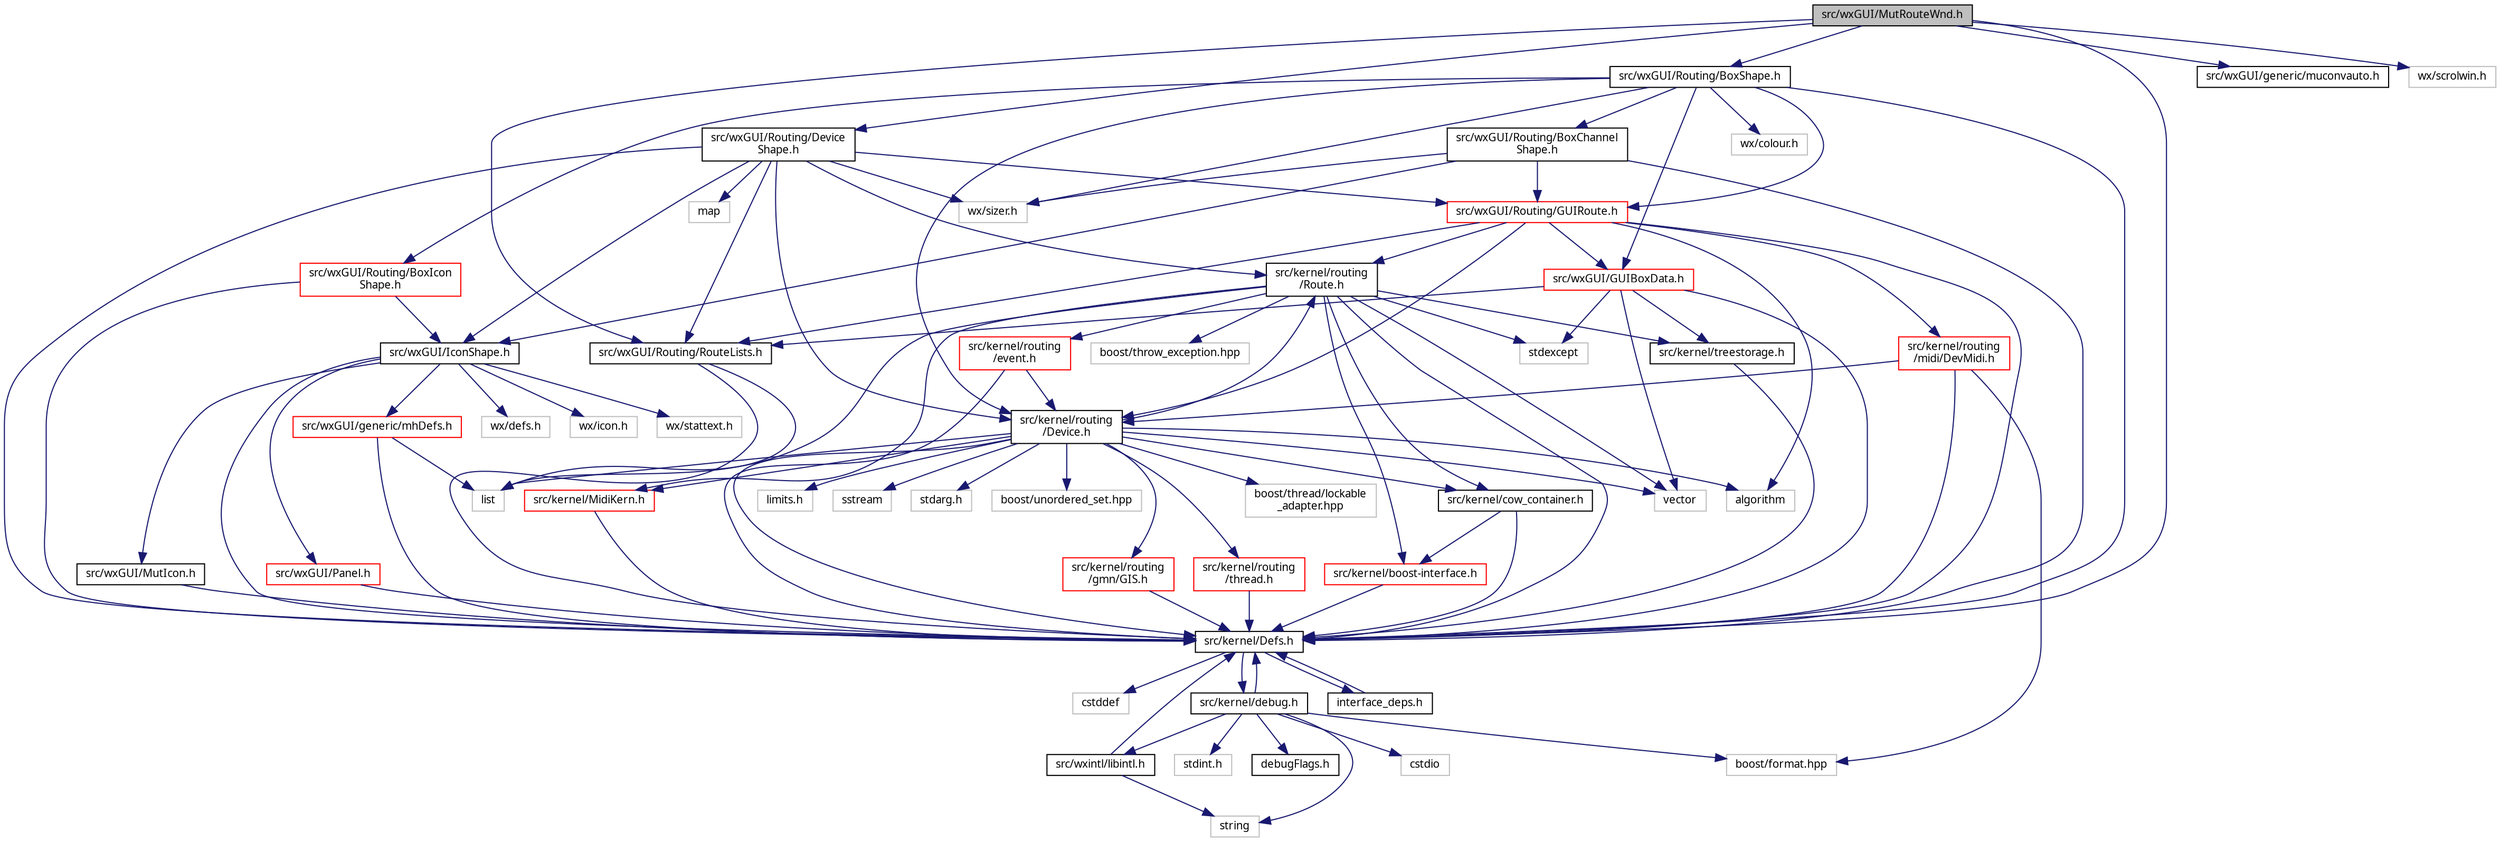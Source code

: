 digraph "src/wxGUI/MutRouteWnd.h"
{
  edge [fontname="Sans",fontsize="10",labelfontname="Sans",labelfontsize="10"];
  node [fontname="Sans",fontsize="10",shape=record];
  Node0 [label="src/wxGUI/MutRouteWnd.h",height=0.2,width=0.4,color="black", fillcolor="grey75", style="filled", fontcolor="black"];
  Node0 -> Node1 [color="midnightblue",fontsize="10",style="solid",fontname="Sans"];
  Node1 [label="src/kernel/Defs.h",height=0.2,width=0.4,color="black", fillcolor="white", style="filled",URL="$d1/d73/Defs_8h.html",tooltip="Common definitions. "];
  Node1 -> Node2 [color="midnightblue",fontsize="10",style="solid",fontname="Sans"];
  Node2 [label="interface_deps.h",height=0.2,width=0.4,color="black", fillcolor="white", style="filled",URL="$de/ddd/interface__deps_8h.html"];
  Node2 -> Node1 [color="midnightblue",fontsize="10",style="solid",fontname="Sans"];
  Node1 -> Node3 [color="midnightblue",fontsize="10",style="solid",fontname="Sans"];
  Node3 [label="cstddef",height=0.2,width=0.4,color="grey75", fillcolor="white", style="filled"];
  Node1 -> Node4 [color="midnightblue",fontsize="10",style="solid",fontname="Sans"];
  Node4 [label="src/kernel/debug.h",height=0.2,width=0.4,color="black", fillcolor="white", style="filled",URL="$db/d16/debug_8h.html"];
  Node4 -> Node1 [color="midnightblue",fontsize="10",style="solid",fontname="Sans"];
  Node4 -> Node5 [color="midnightblue",fontsize="10",style="solid",fontname="Sans"];
  Node5 [label="src/wxintl/libintl.h",height=0.2,width=0.4,color="black", fillcolor="white", style="filled",URL="$d4/d64/libintl_8h.html"];
  Node5 -> Node1 [color="midnightblue",fontsize="10",style="solid",fontname="Sans"];
  Node5 -> Node6 [color="midnightblue",fontsize="10",style="solid",fontname="Sans"];
  Node6 [label="string",height=0.2,width=0.4,color="grey75", fillcolor="white", style="filled"];
  Node4 -> Node6 [color="midnightblue",fontsize="10",style="solid",fontname="Sans"];
  Node4 -> Node7 [color="midnightblue",fontsize="10",style="solid",fontname="Sans"];
  Node7 [label="cstdio",height=0.2,width=0.4,color="grey75", fillcolor="white", style="filled"];
  Node4 -> Node8 [color="midnightblue",fontsize="10",style="solid",fontname="Sans"];
  Node8 [label="boost/format.hpp",height=0.2,width=0.4,color="grey75", fillcolor="white", style="filled"];
  Node4 -> Node9 [color="midnightblue",fontsize="10",style="solid",fontname="Sans"];
  Node9 [label="stdint.h",height=0.2,width=0.4,color="grey75", fillcolor="white", style="filled"];
  Node4 -> Node10 [color="midnightblue",fontsize="10",style="solid",fontname="Sans"];
  Node10 [label="debugFlags.h",height=0.2,width=0.4,color="black", fillcolor="white", style="filled",URL="$d4/dab/debugFlags_8h.html",tooltip="Debug flags for mutabor debug mode. "];
  Node0 -> Node11 [color="midnightblue",fontsize="10",style="solid",fontname="Sans"];
  Node11 [label="src/wxGUI/Routing/RouteLists.h",height=0.2,width=0.4,color="black", fillcolor="white", style="filled",URL="$d4/d70/RouteLists_8h.html"];
  Node11 -> Node1 [color="midnightblue",fontsize="10",style="solid",fontname="Sans"];
  Node11 -> Node12 [color="midnightblue",fontsize="10",style="solid",fontname="Sans"];
  Node12 [label="list",height=0.2,width=0.4,color="grey75", fillcolor="white", style="filled"];
  Node0 -> Node13 [color="midnightblue",fontsize="10",style="solid",fontname="Sans"];
  Node13 [label="src/wxGUI/generic/muconvauto.h",height=0.2,width=0.4,color="black", fillcolor="white", style="filled",URL="$d1/dcd/muconvauto_8h.html",tooltip="Automatic Character set detection and conversion. "];
  Node0 -> Node14 [color="midnightblue",fontsize="10",style="solid",fontname="Sans"];
  Node14 [label="src/wxGUI/Routing/Device\lShape.h",height=0.2,width=0.4,color="black", fillcolor="white", style="filled",URL="$d9/d4d/DeviceShape_8h.html",tooltip="Device shape base class for route window. "];
  Node14 -> Node1 [color="midnightblue",fontsize="10",style="solid",fontname="Sans"];
  Node14 -> Node15 [color="midnightblue",fontsize="10",style="solid",fontname="Sans"];
  Node15 [label="src/wxGUI/IconShape.h",height=0.2,width=0.4,color="black", fillcolor="white", style="filled",URL="$d5/d6f/IconShape_8h.html",tooltip="Icon shape. "];
  Node15 -> Node1 [color="midnightblue",fontsize="10",style="solid",fontname="Sans"];
  Node15 -> Node16 [color="midnightblue",fontsize="10",style="solid",fontname="Sans"];
  Node16 [label="src/wxGUI/generic/mhDefs.h",height=0.2,width=0.4,color="red", fillcolor="white", style="filled",URL="$d0/d68/mhDefs_8h.html"];
  Node16 -> Node1 [color="midnightblue",fontsize="10",style="solid",fontname="Sans"];
  Node16 -> Node12 [color="midnightblue",fontsize="10",style="solid",fontname="Sans"];
  Node15 -> Node32 [color="midnightblue",fontsize="10",style="solid",fontname="Sans"];
  Node32 [label="src/wxGUI/Panel.h",height=0.2,width=0.4,color="red", fillcolor="white", style="filled",URL="$d0/d1d/Panel_8h.html",tooltip="Mutabor Panel. "];
  Node32 -> Node1 [color="midnightblue",fontsize="10",style="solid",fontname="Sans"];
  Node15 -> Node36 [color="midnightblue",fontsize="10",style="solid",fontname="Sans"];
  Node36 [label="src/wxGUI/MutIcon.h",height=0.2,width=0.4,color="black", fillcolor="white", style="filled",URL="$df/d37/MutIcon_8h.html",tooltip="Icon class fixing issues with Mac OS. "];
  Node36 -> Node1 [color="midnightblue",fontsize="10",style="solid",fontname="Sans"];
  Node15 -> Node24 [color="midnightblue",fontsize="10",style="solid",fontname="Sans"];
  Node24 [label="wx/defs.h",height=0.2,width=0.4,color="grey75", fillcolor="white", style="filled"];
  Node15 -> Node37 [color="midnightblue",fontsize="10",style="solid",fontname="Sans"];
  Node37 [label="wx/icon.h",height=0.2,width=0.4,color="grey75", fillcolor="white", style="filled"];
  Node15 -> Node38 [color="midnightblue",fontsize="10",style="solid",fontname="Sans"];
  Node38 [label="wx/stattext.h",height=0.2,width=0.4,color="grey75", fillcolor="white", style="filled"];
  Node14 -> Node39 [color="midnightblue",fontsize="10",style="solid",fontname="Sans"];
  Node39 [label="src/kernel/routing\l/Route.h",height=0.2,width=0.4,color="black", fillcolor="white", style="filled",URL="$d1/d65/Route_8h.html",tooltip="Routing. "];
  Node39 -> Node1 [color="midnightblue",fontsize="10",style="solid",fontname="Sans"];
  Node39 -> Node40 [color="midnightblue",fontsize="10",style="solid",fontname="Sans"];
  Node40 [label="src/kernel/cow_container.h",height=0.2,width=0.4,color="black", fillcolor="white", style="filled",URL="$da/d28/cow__container_8h.html",tooltip="Copy on write container. "];
  Node40 -> Node1 [color="midnightblue",fontsize="10",style="solid",fontname="Sans"];
  Node40 -> Node41 [color="midnightblue",fontsize="10",style="solid",fontname="Sans"];
  Node41 [label="src/kernel/boost-interface.h",height=0.2,width=0.4,color="red", fillcolor="white", style="filled",URL="$d1/da4/boost-interface_8h.html",tooltip="Interface to the boost library. "];
  Node41 -> Node1 [color="midnightblue",fontsize="10",style="solid",fontname="Sans"];
  Node39 -> Node44 [color="midnightblue",fontsize="10",style="solid",fontname="Sans"];
  Node44 [label="src/kernel/MidiKern.h",height=0.2,width=0.4,color="red", fillcolor="white", style="filled",URL="$da/dfd/MidiKern_8h.html"];
  Node44 -> Node1 [color="midnightblue",fontsize="10",style="solid",fontname="Sans"];
  Node39 -> Node46 [color="midnightblue",fontsize="10",style="solid",fontname="Sans"];
  Node46 [label="src/kernel/treestorage.h",height=0.2,width=0.4,color="black", fillcolor="white", style="filled",URL="$db/dbe/treestorage_8h.html",tooltip="abstract class for tree like storage "];
  Node46 -> Node1 [color="midnightblue",fontsize="10",style="solid",fontname="Sans"];
  Node39 -> Node41 [color="midnightblue",fontsize="10",style="solid",fontname="Sans"];
  Node39 -> Node12 [color="midnightblue",fontsize="10",style="solid",fontname="Sans"];
  Node39 -> Node27 [color="midnightblue",fontsize="10",style="solid",fontname="Sans"];
  Node27 [label="vector",height=0.2,width=0.4,color="grey75", fillcolor="white", style="filled"];
  Node39 -> Node47 [color="midnightblue",fontsize="10",style="solid",fontname="Sans"];
  Node47 [label="stdexcept",height=0.2,width=0.4,color="grey75", fillcolor="white", style="filled"];
  Node39 -> Node48 [color="midnightblue",fontsize="10",style="solid",fontname="Sans"];
  Node48 [label="boost/throw_exception.hpp",height=0.2,width=0.4,color="grey75", fillcolor="white", style="filled"];
  Node39 -> Node49 [color="midnightblue",fontsize="10",style="solid",fontname="Sans"];
  Node49 [label="src/kernel/routing\l/event.h",height=0.2,width=0.4,color="red", fillcolor="white", style="filled",URL="$dd/d20/event_8h.html"];
  Node49 -> Node1 [color="midnightblue",fontsize="10",style="solid",fontname="Sans"];
  Node49 -> Node50 [color="midnightblue",fontsize="10",style="solid",fontname="Sans"];
  Node50 [label="src/kernel/routing\l/Device.h",height=0.2,width=0.4,color="black", fillcolor="white", style="filled",URL="$de/d05/Device_8h.html",tooltip="Routing. "];
  Node50 -> Node1 [color="midnightblue",fontsize="10",style="solid",fontname="Sans"];
  Node50 -> Node40 [color="midnightblue",fontsize="10",style="solid",fontname="Sans"];
  Node50 -> Node51 [color="midnightblue",fontsize="10",style="solid",fontname="Sans"];
  Node51 [label="src/kernel/routing\l/gmn/GIS.h",height=0.2,width=0.4,color="red", fillcolor="white", style="filled",URL="$dd/d4d/GIS_8h.html"];
  Node51 -> Node1 [color="midnightblue",fontsize="10",style="solid",fontname="Sans"];
  Node50 -> Node39 [color="midnightblue",fontsize="10",style="solid",fontname="Sans"];
  Node50 -> Node55 [color="midnightblue",fontsize="10",style="solid",fontname="Sans"];
  Node55 [label="src/kernel/routing\l/thread.h",height=0.2,width=0.4,color="red", fillcolor="white", style="filled",URL="$db/dd5/thread_8h.html"];
  Node55 -> Node1 [color="midnightblue",fontsize="10",style="solid",fontname="Sans"];
  Node50 -> Node58 [color="midnightblue",fontsize="10",style="solid",fontname="Sans"];
  Node58 [label="boost/thread/lockable\l_adapter.hpp",height=0.2,width=0.4,color="grey75", fillcolor="white", style="filled"];
  Node50 -> Node44 [color="midnightblue",fontsize="10",style="solid",fontname="Sans"];
  Node50 -> Node27 [color="midnightblue",fontsize="10",style="solid",fontname="Sans"];
  Node50 -> Node12 [color="midnightblue",fontsize="10",style="solid",fontname="Sans"];
  Node50 -> Node59 [color="midnightblue",fontsize="10",style="solid",fontname="Sans"];
  Node59 [label="limits.h",height=0.2,width=0.4,color="grey75", fillcolor="white", style="filled"];
  Node50 -> Node60 [color="midnightblue",fontsize="10",style="solid",fontname="Sans"];
  Node60 [label="algorithm",height=0.2,width=0.4,color="grey75", fillcolor="white", style="filled"];
  Node50 -> Node61 [color="midnightblue",fontsize="10",style="solid",fontname="Sans"];
  Node61 [label="sstream",height=0.2,width=0.4,color="grey75", fillcolor="white", style="filled"];
  Node50 -> Node62 [color="midnightblue",fontsize="10",style="solid",fontname="Sans"];
  Node62 [label="stdarg.h",height=0.2,width=0.4,color="grey75", fillcolor="white", style="filled"];
  Node50 -> Node63 [color="midnightblue",fontsize="10",style="solid",fontname="Sans"];
  Node63 [label="boost/unordered_set.hpp",height=0.2,width=0.4,color="grey75", fillcolor="white", style="filled"];
  Node14 -> Node50 [color="midnightblue",fontsize="10",style="solid",fontname="Sans"];
  Node14 -> Node66 [color="midnightblue",fontsize="10",style="solid",fontname="Sans"];
  Node66 [label="src/wxGUI/Routing/GUIRoute.h",height=0.2,width=0.4,color="red", fillcolor="white", style="filled",URL="$d6/dfa/GUIRoute_8h.html"];
  Node66 -> Node1 [color="midnightblue",fontsize="10",style="solid",fontname="Sans"];
  Node66 -> Node50 [color="midnightblue",fontsize="10",style="solid",fontname="Sans"];
  Node66 -> Node67 [color="midnightblue",fontsize="10",style="solid",fontname="Sans"];
  Node67 [label="src/kernel/routing\l/midi/DevMidi.h",height=0.2,width=0.4,color="red", fillcolor="white", style="filled",URL="$d4/da2/DevMidi_8h.html",tooltip="Classes for midi port. "];
  Node67 -> Node1 [color="midnightblue",fontsize="10",style="solid",fontname="Sans"];
  Node67 -> Node50 [color="midnightblue",fontsize="10",style="solid",fontname="Sans"];
  Node67 -> Node8 [color="midnightblue",fontsize="10",style="solid",fontname="Sans"];
  Node66 -> Node39 [color="midnightblue",fontsize="10",style="solid",fontname="Sans"];
  Node66 -> Node91 [color="midnightblue",fontsize="10",style="solid",fontname="Sans"];
  Node91 [label="src/wxGUI/GUIBoxData.h",height=0.2,width=0.4,color="red", fillcolor="white", style="filled",URL="$d5/df7/GUIBoxData_8h.html"];
  Node91 -> Node1 [color="midnightblue",fontsize="10",style="solid",fontname="Sans"];
  Node91 -> Node46 [color="midnightblue",fontsize="10",style="solid",fontname="Sans"];
  Node91 -> Node11 [color="midnightblue",fontsize="10",style="solid",fontname="Sans"];
  Node91 -> Node27 [color="midnightblue",fontsize="10",style="solid",fontname="Sans"];
  Node91 -> Node47 [color="midnightblue",fontsize="10",style="solid",fontname="Sans"];
  Node66 -> Node11 [color="midnightblue",fontsize="10",style="solid",fontname="Sans"];
  Node66 -> Node60 [color="midnightblue",fontsize="10",style="solid",fontname="Sans"];
  Node14 -> Node11 [color="midnightblue",fontsize="10",style="solid",fontname="Sans"];
  Node14 -> Node100 [color="midnightblue",fontsize="10",style="solid",fontname="Sans"];
  Node100 [label="map",height=0.2,width=0.4,color="grey75", fillcolor="white", style="filled"];
  Node14 -> Node101 [color="midnightblue",fontsize="10",style="solid",fontname="Sans"];
  Node101 [label="wx/sizer.h",height=0.2,width=0.4,color="grey75", fillcolor="white", style="filled"];
  Node0 -> Node102 [color="midnightblue",fontsize="10",style="solid",fontname="Sans"];
  Node102 [label="src/wxGUI/Routing/BoxShape.h",height=0.2,width=0.4,color="black", fillcolor="white", style="filled",URL="$d9/d49/BoxShape_8h.html",tooltip="Box shape for route window. "];
  Node102 -> Node1 [color="midnightblue",fontsize="10",style="solid",fontname="Sans"];
  Node102 -> Node91 [color="midnightblue",fontsize="10",style="solid",fontname="Sans"];
  Node102 -> Node66 [color="midnightblue",fontsize="10",style="solid",fontname="Sans"];
  Node102 -> Node103 [color="midnightblue",fontsize="10",style="solid",fontname="Sans"];
  Node103 [label="src/wxGUI/Routing/BoxChannel\lShape.h",height=0.2,width=0.4,color="black", fillcolor="white", style="filled",URL="$d6/d68/BoxChannelShape_8h.html",tooltip="Box shape for route window. "];
  Node103 -> Node1 [color="midnightblue",fontsize="10",style="solid",fontname="Sans"];
  Node103 -> Node66 [color="midnightblue",fontsize="10",style="solid",fontname="Sans"];
  Node103 -> Node15 [color="midnightblue",fontsize="10",style="solid",fontname="Sans"];
  Node103 -> Node101 [color="midnightblue",fontsize="10",style="solid",fontname="Sans"];
  Node102 -> Node104 [color="midnightblue",fontsize="10",style="solid",fontname="Sans"];
  Node104 [label="src/wxGUI/Routing/BoxIcon\lShape.h",height=0.2,width=0.4,color="red", fillcolor="white", style="filled",URL="$d2/de0/BoxIconShape_8h.html",tooltip="Box icon shape for route window. "];
  Node104 -> Node1 [color="midnightblue",fontsize="10",style="solid",fontname="Sans"];
  Node104 -> Node15 [color="midnightblue",fontsize="10",style="solid",fontname="Sans"];
  Node102 -> Node50 [color="midnightblue",fontsize="10",style="solid",fontname="Sans"];
  Node102 -> Node106 [color="midnightblue",fontsize="10",style="solid",fontname="Sans"];
  Node106 [label="wx/colour.h",height=0.2,width=0.4,color="grey75", fillcolor="white", style="filled"];
  Node102 -> Node101 [color="midnightblue",fontsize="10",style="solid",fontname="Sans"];
  Node0 -> Node107 [color="midnightblue",fontsize="10",style="solid",fontname="Sans"];
  Node107 [label="wx/scrolwin.h",height=0.2,width=0.4,color="grey75", fillcolor="white", style="filled"];
}

